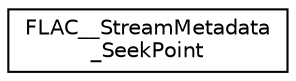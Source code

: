 digraph "Graphical Class Hierarchy"
{
 // LATEX_PDF_SIZE
  edge [fontname="Helvetica",fontsize="10",labelfontname="Helvetica",labelfontsize="10"];
  node [fontname="Helvetica",fontsize="10",shape=record];
  rankdir="LR";
  Node0 [label="FLAC__StreamMetadata\l_SeekPoint",height=0.2,width=0.4,color="black", fillcolor="white", style="filled",URL="$d9/d8d/structFLAC____StreamMetadata__SeekPoint.html",tooltip=" "];
}
